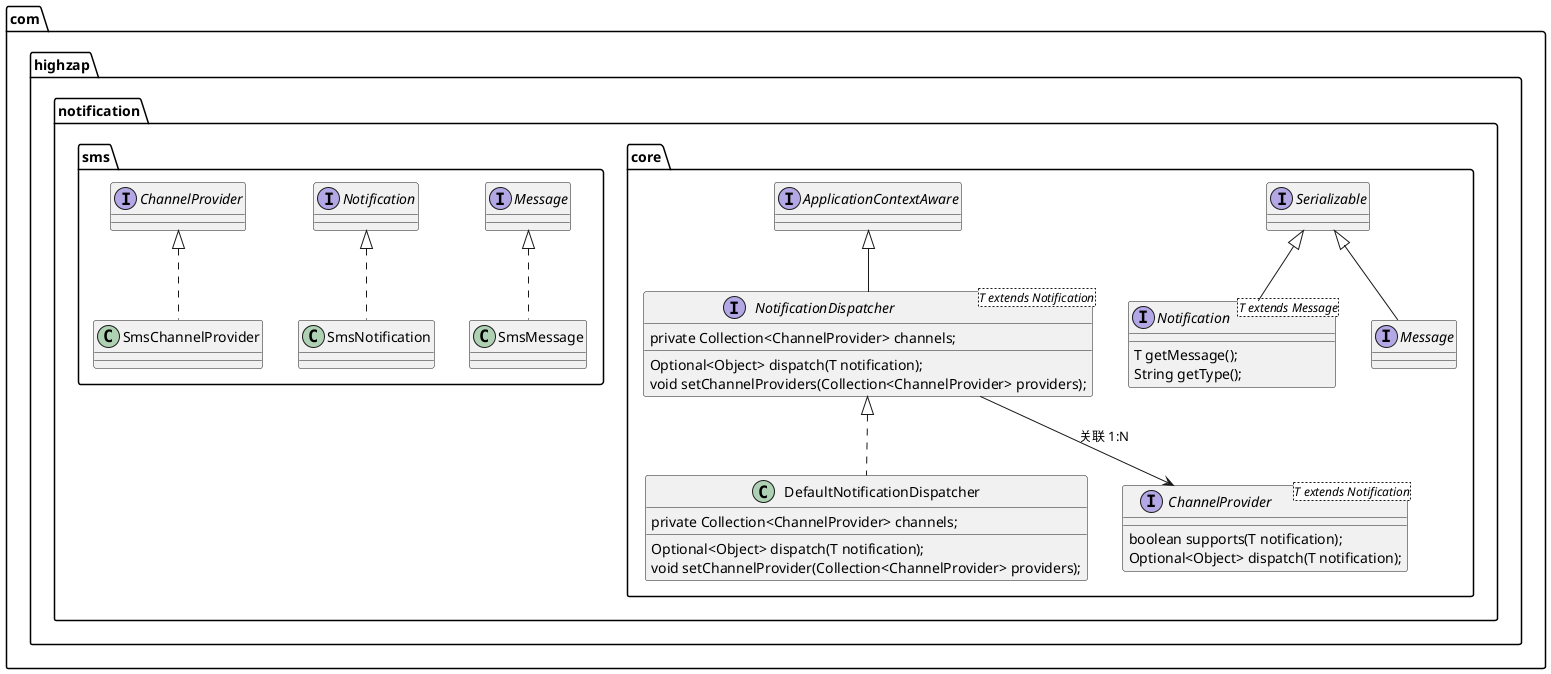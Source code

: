@startuml
'https://plantuml.com/class-diagram

package com.highzap.notification.core{

interface Notification<T extends Message> extends Serializable{
    T getMessage();
    String getType();
}

interface Message extends Serializable{}

interface NotificationDispatcher<T extends Notification> implements ApplicationContextAware{
    private Collection<ChannelProvider> channels;
    Optional<Object> dispatch(T notification);
    void setChannelProviders(Collection<ChannelProvider> providers);
}

class DefaultNotificationDispatcher implements NotificationDispatcher {
    private Collection<ChannelProvider> channels;
    Optional<Object> dispatch(T notification);
    void setChannelProvider(Collection<ChannelProvider> providers);
}

interface ChannelProvider<T extends Notification> {
    boolean supports(T notification);
    Optional<Object> dispatch(T notification);
}

NotificationDispatcher --> ChannelProvider : 关联 1:N
}

package com.highzap.notification.sms {
    class SmsMessage implements Message {}
    class SmsNotification implements Notification {}
    class SmsChannelProvider implements ChannelProvider {}
}

@enduml